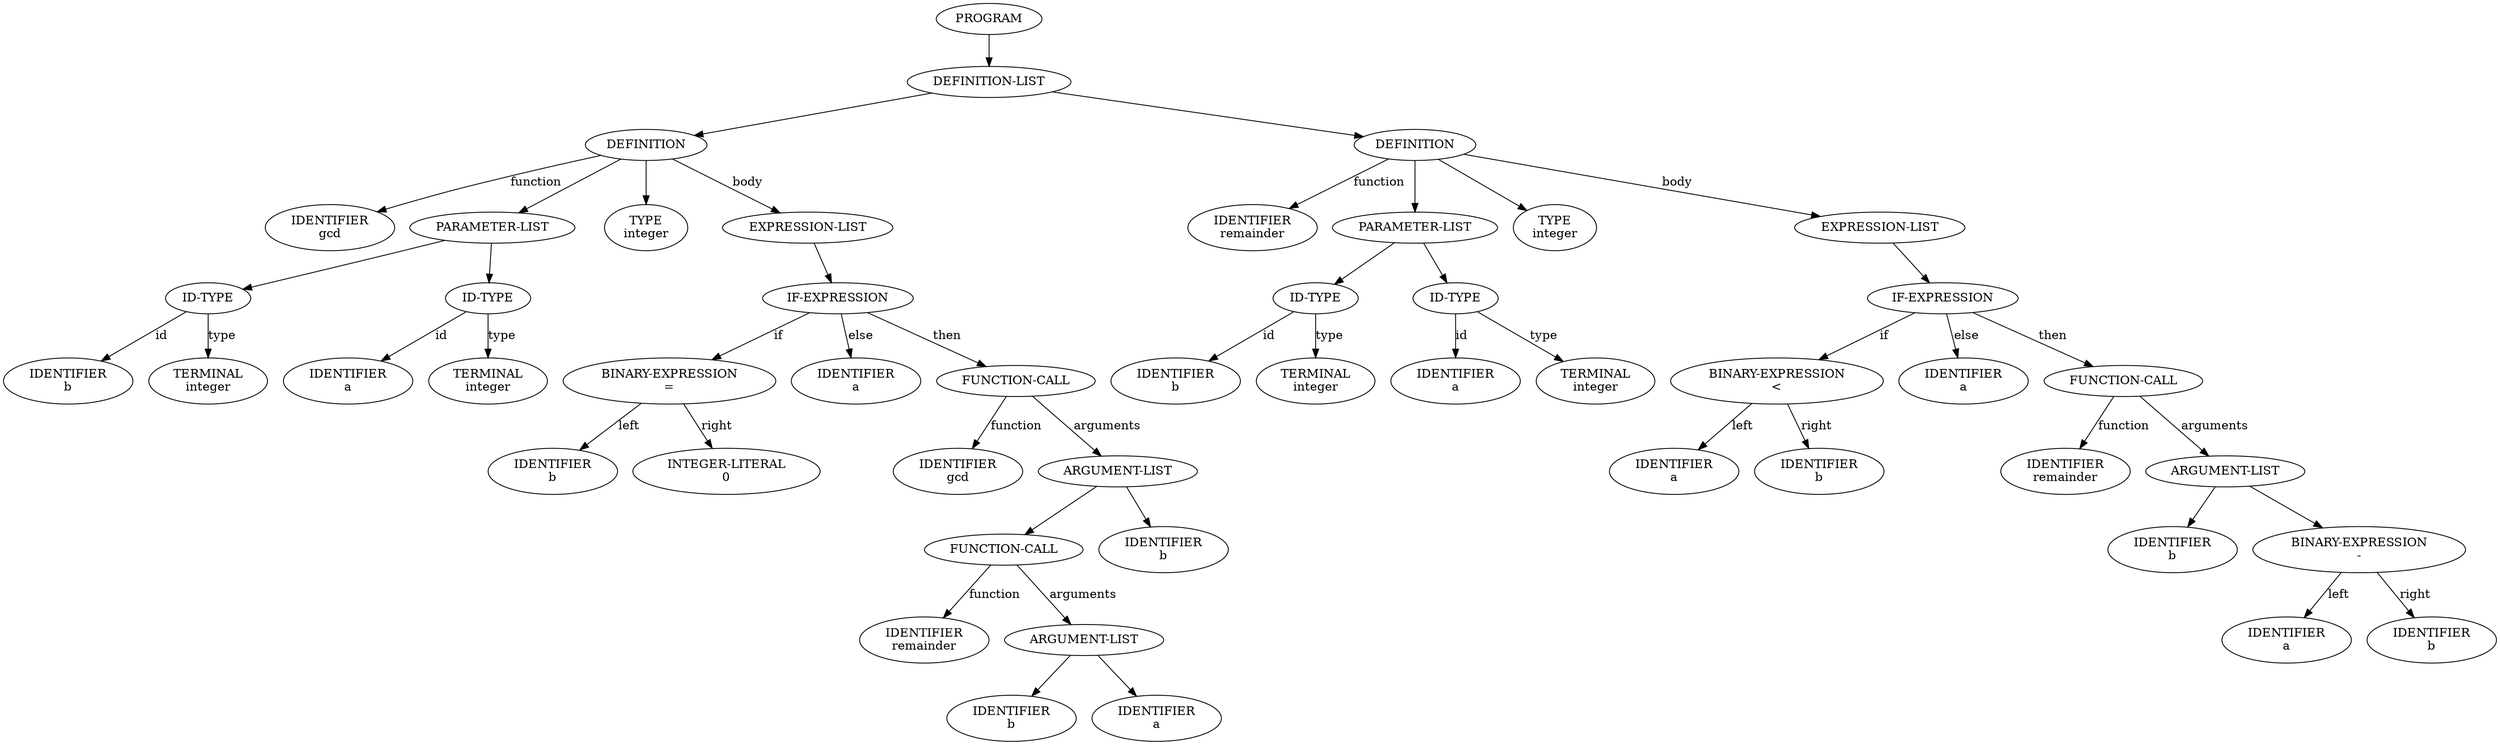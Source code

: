 digraph AST {
node0 [label="PROGRAM"]
node1 [label="DEFINITION-LIST"]
node2 [label="DEFINITION"]
node3 [label="IDENTIFIER\ngcd"]
node4 [label="PARAMETER-LIST"]
node5 [label="ID-TYPE"]
node6 [label="IDENTIFIER\nb"]
node7 [label="TERMINAL\ninteger"]
node8 [label="ID-TYPE"]
node9 [label="IDENTIFIER\na"]
node10 [label="TERMINAL\ninteger"]
node11 [label="TYPE\ninteger"]
node12 [label="EXPRESSION-LIST"]
node13 [label="IF-EXPRESSION"]
node14 [label="BINARY-EXPRESSION\n="]
node15 [label="IDENTIFIER\nb"]
node16 [label="INTEGER-LITERAL\n0"]
node17 [label="IDENTIFIER\na"]
node18 [label="FUNCTION-CALL"]
node19 [label="IDENTIFIER\ngcd"]
node20 [label="ARGUMENT-LIST"]
node21 [label="FUNCTION-CALL"]
node22 [label="IDENTIFIER\nremainder"]
node23 [label="ARGUMENT-LIST"]
node24 [label="IDENTIFIER\nb"]
node25 [label="IDENTIFIER\na"]
node26 [label="IDENTIFIER\nb"]
node27 [label="DEFINITION"]
node28 [label="IDENTIFIER\nremainder"]
node29 [label="PARAMETER-LIST"]
node30 [label="ID-TYPE"]
node31 [label="IDENTIFIER\nb"]
node32 [label="TERMINAL\ninteger"]
node33 [label="ID-TYPE"]
node34 [label="IDENTIFIER\na"]
node35 [label="TERMINAL\ninteger"]
node36 [label="TYPE\ninteger"]
node37 [label="EXPRESSION-LIST"]
node38 [label="IF-EXPRESSION"]
node39 [label="BINARY-EXPRESSION\n<"]
node40 [label="IDENTIFIER\na"]
node41 [label="IDENTIFIER\nb"]
node42 [label="IDENTIFIER\na"]
node43 [label="FUNCTION-CALL"]
node44 [label="IDENTIFIER\nremainder"]
node45 [label="ARGUMENT-LIST"]
node46 [label="IDENTIFIER\nb"]
node47 [label="BINARY-EXPRESSION\n-"]
node48 [label="IDENTIFIER\na"]
node49 [label="IDENTIFIER\nb"]
node2 -> node3 [label="function"]
node5 -> node6 [label="id"]
node5 -> node7 [label="type"]
node4 -> node5
node8 -> node9 [label="id"]
node8 -> node10 [label="type"]
node4 -> node8
node2 -> node4
node2 -> node11
node14 -> node15 [label="left"]
node14 -> node16 [label="right"]
node13 -> node14 [label="if"]
node13 -> node17 [label="else"]
node18 -> node19 [label="function"]
node21 -> node22 [label="function"]
node23 -> node24
node23 -> node25
node21 -> node23 [label="arguments"]
node20 -> node21
node20 -> node26
node18 -> node20 [label="arguments"]
node13 -> node18 [label="then"]
node12 -> node13
node2 -> node12 [label="body"]
node1 -> node2
node27 -> node28 [label="function"]
node30 -> node31 [label="id"]
node30 -> node32 [label="type"]
node29 -> node30
node33 -> node34 [label="id"]
node33 -> node35 [label="type"]
node29 -> node33
node27 -> node29
node27 -> node36
node39 -> node40 [label="left"]
node39 -> node41 [label="right"]
node38 -> node39 [label="if"]
node38 -> node42 [label="else"]
node43 -> node44 [label="function"]
node45 -> node46
node47 -> node48 [label="left"]
node47 -> node49 [label="right"]
node45 -> node47
node43 -> node45 [label="arguments"]
node38 -> node43 [label="then"]
node37 -> node38
node27 -> node37 [label="body"]
node1 -> node27
node0 -> node1
}